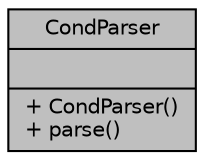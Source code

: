 digraph "CondParser"
{
 // LATEX_PDF_SIZE
  edge [fontname="Helvetica",fontsize="10",labelfontname="Helvetica",labelfontsize="10"];
  node [fontname="Helvetica",fontsize="10",shape=record];
  Node1 [label="{CondParser\n||+ CondParser()\l+ parse()\l}",height=0.2,width=0.4,color="black", fillcolor="grey75", style="filled", fontcolor="black",tooltip=" "];
}

